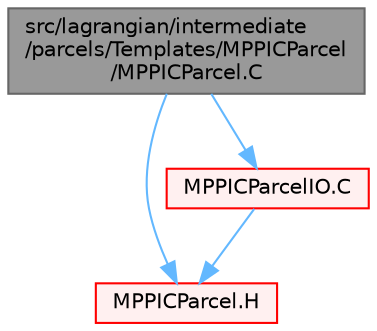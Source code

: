 digraph "src/lagrangian/intermediate/parcels/Templates/MPPICParcel/MPPICParcel.C"
{
 // LATEX_PDF_SIZE
  bgcolor="transparent";
  edge [fontname=Helvetica,fontsize=10,labelfontname=Helvetica,labelfontsize=10];
  node [fontname=Helvetica,fontsize=10,shape=box,height=0.2,width=0.4];
  Node1 [id="Node000001",label="src/lagrangian/intermediate\l/parcels/Templates/MPPICParcel\l/MPPICParcel.C",height=0.2,width=0.4,color="gray40", fillcolor="grey60", style="filled", fontcolor="black",tooltip=" "];
  Node1 -> Node2 [id="edge1_Node000001_Node000002",color="steelblue1",style="solid",tooltip=" "];
  Node2 [id="Node000002",label="MPPICParcel.H",height=0.2,width=0.4,color="red", fillcolor="#FFF0F0", style="filled",URL="$MPPICParcel_8H.html",tooltip=" "];
  Node1 -> Node393 [id="edge2_Node000001_Node000393",color="steelblue1",style="solid",tooltip=" "];
  Node393 [id="Node000393",label="MPPICParcelIO.C",height=0.2,width=0.4,color="red", fillcolor="#FFF0F0", style="filled",URL="$MPPICParcelIO_8C.html",tooltip=" "];
  Node393 -> Node2 [id="edge3_Node000393_Node000002",color="steelblue1",style="solid",tooltip=" "];
}
